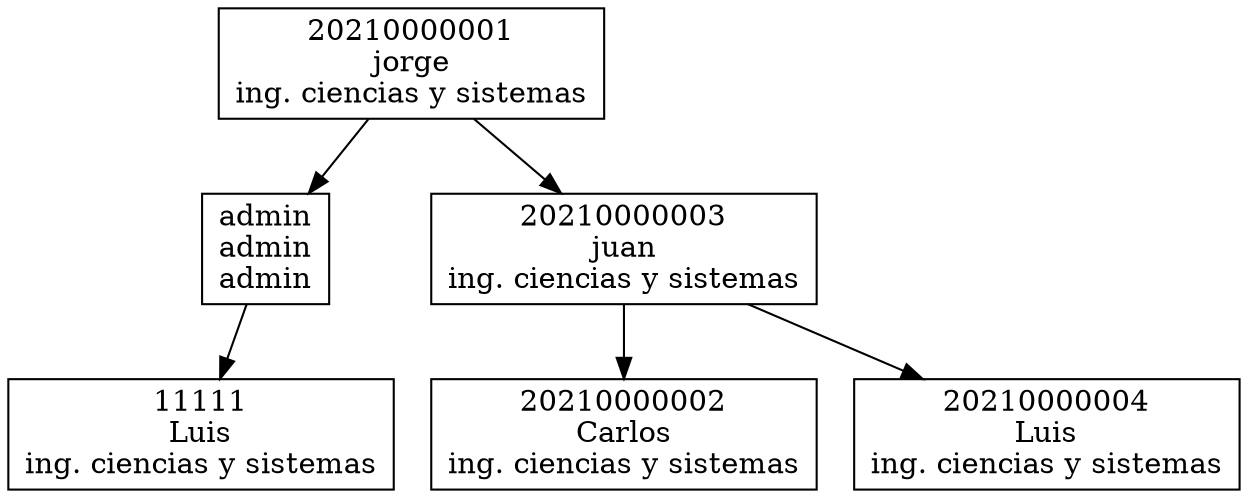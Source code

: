 digraph arbol {
n20210000001[label= "20210000001\njorge\ning. ciencias y sistemas" shape="rectangle"];
nadmin[label= "admin\nadmin\nadmin" shape="rectangle"];
n11111[label= "11111\nLuis\ning. ciencias y sistemas" shape="rectangle"];
n20210000003[label= "20210000003\njuan\ning. ciencias y sistemas" shape="rectangle"];
n20210000002[label= "20210000002\nCarlos\ning. ciencias y sistemas" shape="rectangle"];
n20210000004[label= "20210000004\nLuis\ning. ciencias y sistemas" shape="rectangle"];

n20210000001 -> nadmin
n20210000001 -> n20210000003
nadmin -> n11111
n20210000003 -> n20210000002
n20210000003 -> n20210000004
}
